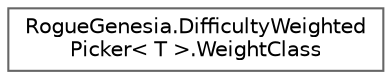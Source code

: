 digraph "Graphical Class Hierarchy"
{
 // LATEX_PDF_SIZE
  bgcolor="transparent";
  edge [fontname=Helvetica,fontsize=10,labelfontname=Helvetica,labelfontsize=10];
  node [fontname=Helvetica,fontsize=10,shape=box,height=0.2,width=0.4];
  rankdir="LR";
  Node0 [label="RogueGenesia.DifficultyWeighted\lPicker\< T \>.WeightClass",height=0.2,width=0.4,color="grey40", fillcolor="white", style="filled",URL="$class_rogue_genesia_1_1_difficulty_weighted_picker_1_1_weight_class.html",tooltip=" "];
}
